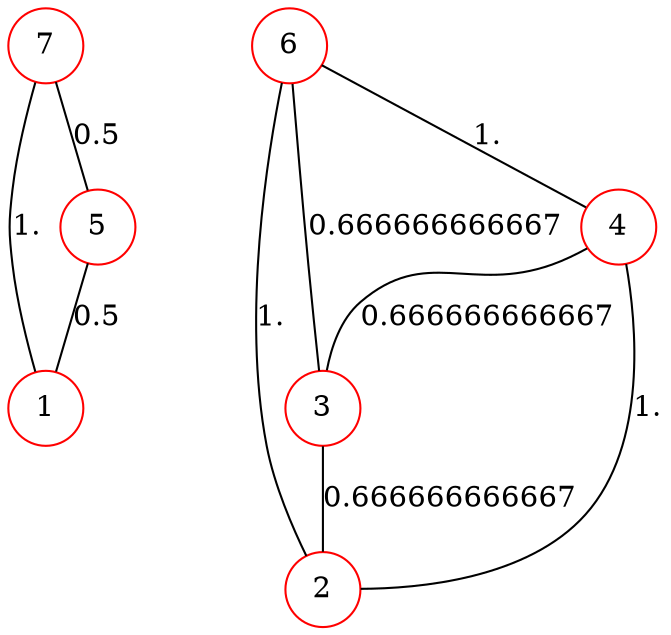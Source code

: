 graph G {
  1 [shape=circle, color="#FF0000", label="1", ];
  2 [shape=circle, color="#FF0000", label="2", ];
  3 [shape=circle, color="#FF0000", label="3", ];
  4 [shape=circle, color="#FF0000", label="4", ];
  5 [shape=circle, color="#FF0000", label="5", ];
  6 [shape=circle, color="#FF0000", label="6", ];
  7 [shape=circle, color="#FF0000", label="7", ];
  
  
  3 -- 2 [label="0.666666666667", ];
  4 -- 2 [label="1.", ];
  4 -- 3 [label="0.666666666667", ];
  5 -- 1 [label="0.5", ];
  6 -- 2 [label="1.", ];
  6 -- 3 [label="0.666666666667", ];
  6 -- 4 [label="1.", ];
  7 -- 1 [label="1.", ];
  7 -- 5 [label="0.5", ];
  
  }